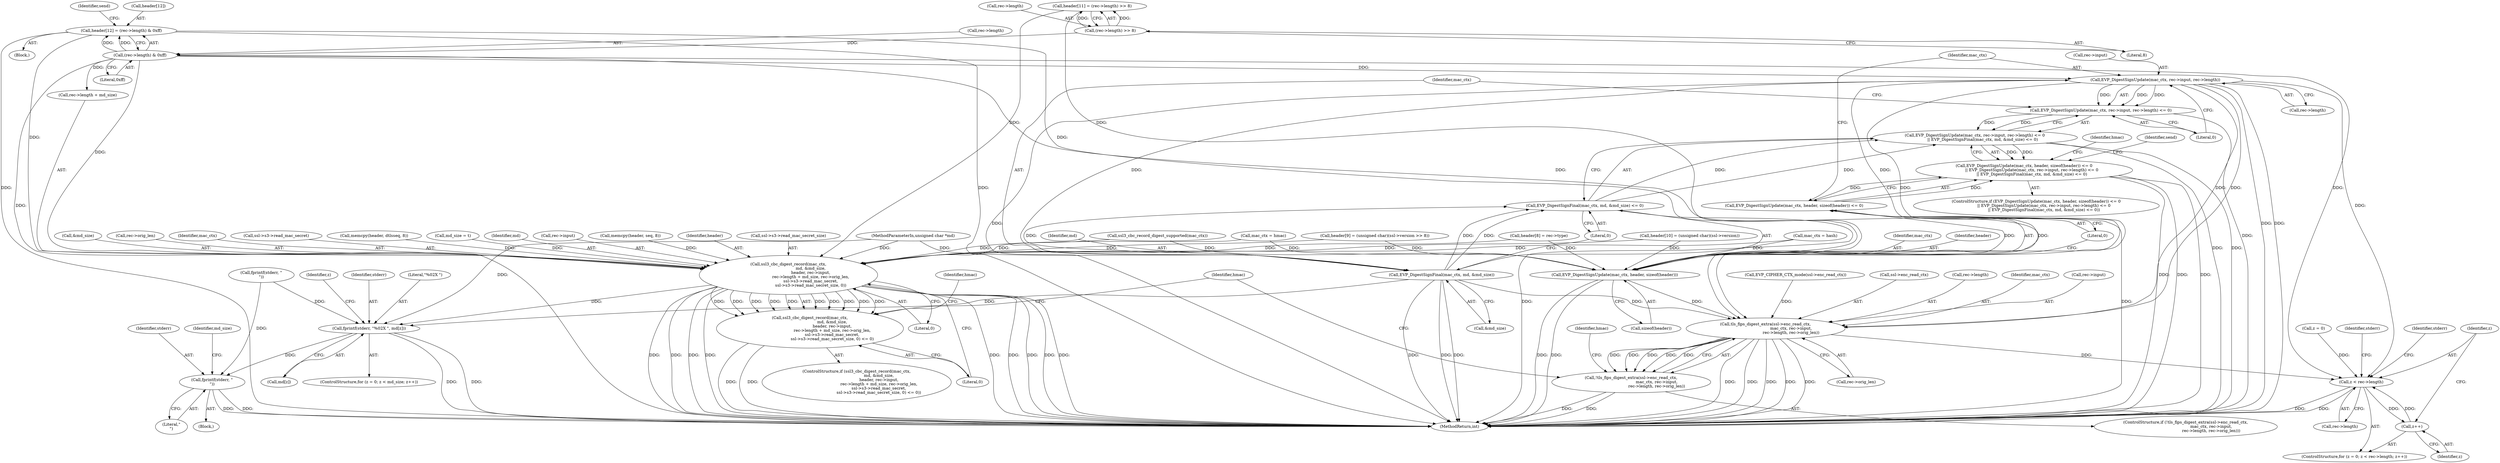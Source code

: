 digraph "0_openssl_4ad93618d26a3ea23d36ad5498ff4f59eff3a4d2_3@array" {
"1000276" [label="(Call,header[12] = (rec->length) & 0xff)"];
"1000280" [label="(Call,(rec->length) & 0xff)"];
"1000271" [label="(Call,(rec->length) >> 8)"];
"1000305" [label="(Call,ssl3_cbc_digest_record(mac_ctx,\n                                   md, &md_size,\n                                   header, rec->input,\n                                   rec->length + md_size, rec->orig_len,\n                                   ssl->s3->read_mac_secret,\n                                   ssl->s3->read_mac_secret_size, 0))"];
"1000304" [label="(Call,ssl3_cbc_digest_record(mac_ctx,\n                                   md, &md_size,\n                                   header, rec->input,\n                                   rec->length + md_size, rec->orig_len,\n                                   ssl->s3->read_mac_secret,\n                                   ssl->s3->read_mac_secret_size, 0) <= 0)"];
"1000495" [label="(Call,fprintf(stderr, \"%02X \", md[z]))"];
"1000501" [label="(Call,fprintf(stderr, \"\n\"))"];
"1000345" [label="(Call,EVP_DigestSignUpdate(mac_ctx, header, sizeof(header)))"];
"1000344" [label="(Call,EVP_DigestSignUpdate(mac_ctx, header, sizeof(header)) <= 0)"];
"1000343" [label="(Call,EVP_DigestSignUpdate(mac_ctx, header, sizeof(header)) <= 0\n            || EVP_DigestSignUpdate(mac_ctx, rec->input, rec->length) <= 0\n            || EVP_DigestSignFinal(mac_ctx, md, &md_size) <= 0)"];
"1000353" [label="(Call,EVP_DigestSignUpdate(mac_ctx, rec->input, rec->length))"];
"1000352" [label="(Call,EVP_DigestSignUpdate(mac_ctx, rec->input, rec->length) <= 0)"];
"1000351" [label="(Call,EVP_DigestSignUpdate(mac_ctx, rec->input, rec->length) <= 0\n            || EVP_DigestSignFinal(mac_ctx, md, &md_size) <= 0)"];
"1000363" [label="(Call,EVP_DigestSignFinal(mac_ctx, md, &md_size))"];
"1000362" [label="(Call,EVP_DigestSignFinal(mac_ctx, md, &md_size) <= 0)"];
"1000386" [label="(Call,tls_fips_digest_extra(ssl->enc_read_ctx,\n                                        mac_ctx, rec->input,\n                                        rec->length, rec->orig_len))"];
"1000385" [label="(Call,!tls_fips_digest_extra(ssl->enc_read_ctx,\n                                        mac_ctx, rec->input,\n                                        rec->length, rec->orig_len))"];
"1000440" [label="(Call,z < rec->length)"];
"1000445" [label="(Call,z++)"];
"1000108" [label="(Block,)"];
"1000365" [label="(Identifier,md)"];
"1000494" [label="(Identifier,z)"];
"1000391" [label="(Call,rec->input)"];
"1000308" [label="(Call,&md_size)"];
"1000288" [label="(Identifier,send)"];
"1000371" [label="(Identifier,hmac)"];
"1000295" [label="(Call,EVP_CIPHER_CTX_mode(ssl->enc_read_ctx))"];
"1000402" [label="(Identifier,hmac)"];
"1000506" [label="(MethodReturn,int)"];
"1000362" [label="(Call,EVP_DigestSignFinal(mac_ctx, md, &md_size) <= 0)"];
"1000363" [label="(Call,EVP_DigestSignFinal(mac_ctx, md, &md_size))"];
"1000304" [label="(Call,ssl3_cbc_digest_record(mac_ctx,\n                                   md, &md_size,\n                                   header, rec->input,\n                                   rec->length + md_size, rec->orig_len,\n                                   ssl->s3->read_mac_secret,\n                                   ssl->s3->read_mac_secret_size, 0) <= 0)"];
"1000495" [label="(Call,fprintf(stderr, \"%02X \", md[z]))"];
"1000345" [label="(Call,EVP_DigestSignUpdate(mac_ctx, header, sizeof(header)))"];
"1000505" [label="(Identifier,md_size)"];
"1000352" [label="(Call,EVP_DigestSignUpdate(mac_ctx, rec->input, rec->length) <= 0)"];
"1000336" [label="(Identifier,hmac)"];
"1000271" [label="(Call,(rec->length) >> 8)"];
"1000436" [label="(ControlStructure,for (z = 0; z < rec->length; z++))"];
"1000314" [label="(Call,rec->length + md_size)"];
"1000361" [label="(Literal,0)"];
"1000307" [label="(Identifier,md)"];
"1000437" [label="(Call,z = 0)"];
"1000277" [label="(Call,header[12])"];
"1000502" [label="(Identifier,stderr)"];
"1000455" [label="(Call,fprintf(stderr, \"\n\"))"];
"1000498" [label="(Call,md[z])"];
"1000275" [label="(Literal,8)"];
"1000354" [label="(Identifier,mac_ctx)"];
"1000311" [label="(Call,rec->input)"];
"1000236" [label="(Call,memcpy(header, seq, 8))"];
"1000178" [label="(Call,mac_ctx = hash)"];
"1000319" [label="(Call,rec->orig_len)"];
"1000346" [label="(Identifier,mac_ctx)"];
"1000322" [label="(Call,ssl->s3->read_mac_secret)"];
"1000366" [label="(Call,&md_size)"];
"1000231" [label="(Call,memcpy(header, dtlsseq, 8))"];
"1000172" [label="(Call,md_size = t)"];
"1000353" [label="(Call,EVP_DigestSignUpdate(mac_ctx, rec->input, rec->length))"];
"1000344" [label="(Call,EVP_DigestSignUpdate(mac_ctx, header, sizeof(header)) <= 0)"];
"1000280" [label="(Call,(rec->length) & 0xff)"];
"1000351" [label="(Call,EVP_DigestSignUpdate(mac_ctx, rec->input, rec->length) <= 0\n            || EVP_DigestSignFinal(mac_ctx, md, &md_size) <= 0)"];
"1000386" [label="(Call,tls_fips_digest_extra(ssl->enc_read_ctx,\n                                        mac_ctx, rec->input,\n                                        rec->length, rec->orig_len))"];
"1000448" [label="(Identifier,stderr)"];
"1000446" [label="(Identifier,z)"];
"1000497" [label="(Literal,\"%02X \")"];
"1000385" [label="(Call,!tls_fips_digest_extra(ssl->enc_read_ctx,\n                                        mac_ctx, rec->input,\n                                        rec->length, rec->orig_len))"];
"1000368" [label="(Literal,0)"];
"1000355" [label="(Call,rec->input)"];
"1000106" [label="(MethodParameterIn,unsigned char *md)"];
"1000486" [label="(ControlStructure,for (z = 0; z < md_size; z++))"];
"1000332" [label="(Literal,0)"];
"1000240" [label="(Call,header[8] = rec->type)"];
"1000276" [label="(Call,header[12] = (rec->length) & 0xff)"];
"1000300" [label="(Call,ssl3_cbc_record_digest_supported(mac_ctx))"];
"1000407" [label="(Identifier,hmac)"];
"1000387" [label="(Call,ssl->enc_read_ctx)"];
"1000342" [label="(ControlStructure,if (EVP_DigestSignUpdate(mac_ctx, header, sizeof(header)) <= 0\n            || EVP_DigestSignUpdate(mac_ctx, rec->input, rec->length) <= 0\n            || EVP_DigestSignFinal(mac_ctx, md, &md_size) <= 0))"];
"1000272" [label="(Call,rec->length)"];
"1000198" [label="(Call,mac_ctx = hmac)"];
"1000310" [label="(Identifier,header)"];
"1000348" [label="(Call,sizeof(header))"];
"1000442" [label="(Call,rec->length)"];
"1000501" [label="(Call,fprintf(stderr, \"\n\"))"];
"1000364" [label="(Identifier,mac_ctx)"];
"1000397" [label="(Call,rec->orig_len)"];
"1000305" [label="(Call,ssl3_cbc_digest_record(mac_ctx,\n                                   md, &md_size,\n                                   header, rec->input,\n                                   rec->length + md_size, rec->orig_len,\n                                   ssl->s3->read_mac_secret,\n                                   ssl->s3->read_mac_secret_size, 0))"];
"1000503" [label="(Literal,\"\n\")"];
"1000327" [label="(Call,ssl->s3->read_mac_secret_size)"];
"1000496" [label="(Identifier,stderr)"];
"1000343" [label="(Call,EVP_DigestSignUpdate(mac_ctx, header, sizeof(header)) <= 0\n            || EVP_DigestSignUpdate(mac_ctx, rec->input, rec->length) <= 0\n            || EVP_DigestSignFinal(mac_ctx, md, &md_size) <= 0)"];
"1000456" [label="(Identifier,stderr)"];
"1000247" [label="(Call,header[9] = (unsigned char)(ssl->version >> 8))"];
"1000394" [label="(Call,rec->length)"];
"1000267" [label="(Call,header[11] = (rec->length) >> 8)"];
"1000303" [label="(ControlStructure,if (ssl3_cbc_digest_record(mac_ctx,\n                                   md, &md_size,\n                                   header, rec->input,\n                                   rec->length + md_size, rec->orig_len,\n                                   ssl->s3->read_mac_secret,\n                                   ssl->s3->read_mac_secret_size, 0) <= 0))"];
"1000347" [label="(Identifier,header)"];
"1000333" [label="(Literal,0)"];
"1000284" [label="(Literal,0xff)"];
"1000440" [label="(Call,z < rec->length)"];
"1000258" [label="(Call,header[10] = (unsigned char)(ssl->version))"];
"1000441" [label="(Identifier,z)"];
"1000281" [label="(Call,rec->length)"];
"1000390" [label="(Identifier,mac_ctx)"];
"1000306" [label="(Identifier,mac_ctx)"];
"1000350" [label="(Literal,0)"];
"1000378" [label="(Identifier,send)"];
"1000358" [label="(Call,rec->length)"];
"1000445" [label="(Call,z++)"];
"1000384" [label="(ControlStructure,if (!tls_fips_digest_extra(ssl->enc_read_ctx,\n                                        mac_ctx, rec->input,\n                                        rec->length, rec->orig_len)))"];
"1000484" [label="(Block,)"];
"1000276" -> "1000108"  [label="AST: "];
"1000276" -> "1000280"  [label="CFG: "];
"1000277" -> "1000276"  [label="AST: "];
"1000280" -> "1000276"  [label="AST: "];
"1000288" -> "1000276"  [label="CFG: "];
"1000276" -> "1000506"  [label="DDG: "];
"1000276" -> "1000506"  [label="DDG: "];
"1000280" -> "1000276"  [label="DDG: "];
"1000280" -> "1000276"  [label="DDG: "];
"1000276" -> "1000305"  [label="DDG: "];
"1000276" -> "1000345"  [label="DDG: "];
"1000280" -> "1000284"  [label="CFG: "];
"1000281" -> "1000280"  [label="AST: "];
"1000284" -> "1000280"  [label="AST: "];
"1000280" -> "1000506"  [label="DDG: "];
"1000271" -> "1000280"  [label="DDG: "];
"1000280" -> "1000305"  [label="DDG: "];
"1000280" -> "1000314"  [label="DDG: "];
"1000280" -> "1000353"  [label="DDG: "];
"1000280" -> "1000386"  [label="DDG: "];
"1000280" -> "1000440"  [label="DDG: "];
"1000271" -> "1000267"  [label="AST: "];
"1000271" -> "1000275"  [label="CFG: "];
"1000272" -> "1000271"  [label="AST: "];
"1000275" -> "1000271"  [label="AST: "];
"1000267" -> "1000271"  [label="CFG: "];
"1000271" -> "1000267"  [label="DDG: "];
"1000271" -> "1000267"  [label="DDG: "];
"1000305" -> "1000304"  [label="AST: "];
"1000305" -> "1000332"  [label="CFG: "];
"1000306" -> "1000305"  [label="AST: "];
"1000307" -> "1000305"  [label="AST: "];
"1000308" -> "1000305"  [label="AST: "];
"1000310" -> "1000305"  [label="AST: "];
"1000311" -> "1000305"  [label="AST: "];
"1000314" -> "1000305"  [label="AST: "];
"1000319" -> "1000305"  [label="AST: "];
"1000322" -> "1000305"  [label="AST: "];
"1000327" -> "1000305"  [label="AST: "];
"1000332" -> "1000305"  [label="AST: "];
"1000333" -> "1000305"  [label="CFG: "];
"1000305" -> "1000506"  [label="DDG: "];
"1000305" -> "1000506"  [label="DDG: "];
"1000305" -> "1000506"  [label="DDG: "];
"1000305" -> "1000506"  [label="DDG: "];
"1000305" -> "1000506"  [label="DDG: "];
"1000305" -> "1000506"  [label="DDG: "];
"1000305" -> "1000506"  [label="DDG: "];
"1000305" -> "1000506"  [label="DDG: "];
"1000305" -> "1000506"  [label="DDG: "];
"1000305" -> "1000304"  [label="DDG: "];
"1000305" -> "1000304"  [label="DDG: "];
"1000305" -> "1000304"  [label="DDG: "];
"1000305" -> "1000304"  [label="DDG: "];
"1000305" -> "1000304"  [label="DDG: "];
"1000305" -> "1000304"  [label="DDG: "];
"1000305" -> "1000304"  [label="DDG: "];
"1000305" -> "1000304"  [label="DDG: "];
"1000305" -> "1000304"  [label="DDG: "];
"1000305" -> "1000304"  [label="DDG: "];
"1000178" -> "1000305"  [label="DDG: "];
"1000300" -> "1000305"  [label="DDG: "];
"1000198" -> "1000305"  [label="DDG: "];
"1000106" -> "1000305"  [label="DDG: "];
"1000236" -> "1000305"  [label="DDG: "];
"1000267" -> "1000305"  [label="DDG: "];
"1000231" -> "1000305"  [label="DDG: "];
"1000240" -> "1000305"  [label="DDG: "];
"1000258" -> "1000305"  [label="DDG: "];
"1000247" -> "1000305"  [label="DDG: "];
"1000172" -> "1000305"  [label="DDG: "];
"1000305" -> "1000495"  [label="DDG: "];
"1000304" -> "1000303"  [label="AST: "];
"1000304" -> "1000333"  [label="CFG: "];
"1000333" -> "1000304"  [label="AST: "];
"1000336" -> "1000304"  [label="CFG: "];
"1000407" -> "1000304"  [label="CFG: "];
"1000304" -> "1000506"  [label="DDG: "];
"1000304" -> "1000506"  [label="DDG: "];
"1000495" -> "1000486"  [label="AST: "];
"1000495" -> "1000498"  [label="CFG: "];
"1000496" -> "1000495"  [label="AST: "];
"1000497" -> "1000495"  [label="AST: "];
"1000498" -> "1000495"  [label="AST: "];
"1000494" -> "1000495"  [label="CFG: "];
"1000495" -> "1000506"  [label="DDG: "];
"1000495" -> "1000506"  [label="DDG: "];
"1000455" -> "1000495"  [label="DDG: "];
"1000363" -> "1000495"  [label="DDG: "];
"1000106" -> "1000495"  [label="DDG: "];
"1000495" -> "1000501"  [label="DDG: "];
"1000501" -> "1000484"  [label="AST: "];
"1000501" -> "1000503"  [label="CFG: "];
"1000502" -> "1000501"  [label="AST: "];
"1000503" -> "1000501"  [label="AST: "];
"1000505" -> "1000501"  [label="CFG: "];
"1000501" -> "1000506"  [label="DDG: "];
"1000501" -> "1000506"  [label="DDG: "];
"1000455" -> "1000501"  [label="DDG: "];
"1000345" -> "1000344"  [label="AST: "];
"1000345" -> "1000348"  [label="CFG: "];
"1000346" -> "1000345"  [label="AST: "];
"1000347" -> "1000345"  [label="AST: "];
"1000348" -> "1000345"  [label="AST: "];
"1000350" -> "1000345"  [label="CFG: "];
"1000345" -> "1000506"  [label="DDG: "];
"1000345" -> "1000506"  [label="DDG: "];
"1000345" -> "1000344"  [label="DDG: "];
"1000345" -> "1000344"  [label="DDG: "];
"1000178" -> "1000345"  [label="DDG: "];
"1000300" -> "1000345"  [label="DDG: "];
"1000198" -> "1000345"  [label="DDG: "];
"1000267" -> "1000345"  [label="DDG: "];
"1000240" -> "1000345"  [label="DDG: "];
"1000258" -> "1000345"  [label="DDG: "];
"1000247" -> "1000345"  [label="DDG: "];
"1000345" -> "1000353"  [label="DDG: "];
"1000345" -> "1000386"  [label="DDG: "];
"1000344" -> "1000343"  [label="AST: "];
"1000344" -> "1000350"  [label="CFG: "];
"1000350" -> "1000344"  [label="AST: "];
"1000354" -> "1000344"  [label="CFG: "];
"1000343" -> "1000344"  [label="CFG: "];
"1000344" -> "1000506"  [label="DDG: "];
"1000344" -> "1000343"  [label="DDG: "];
"1000344" -> "1000343"  [label="DDG: "];
"1000343" -> "1000342"  [label="AST: "];
"1000343" -> "1000351"  [label="CFG: "];
"1000351" -> "1000343"  [label="AST: "];
"1000371" -> "1000343"  [label="CFG: "];
"1000378" -> "1000343"  [label="CFG: "];
"1000343" -> "1000506"  [label="DDG: "];
"1000343" -> "1000506"  [label="DDG: "];
"1000343" -> "1000506"  [label="DDG: "];
"1000351" -> "1000343"  [label="DDG: "];
"1000351" -> "1000343"  [label="DDG: "];
"1000353" -> "1000352"  [label="AST: "];
"1000353" -> "1000358"  [label="CFG: "];
"1000354" -> "1000353"  [label="AST: "];
"1000355" -> "1000353"  [label="AST: "];
"1000358" -> "1000353"  [label="AST: "];
"1000361" -> "1000353"  [label="CFG: "];
"1000353" -> "1000506"  [label="DDG: "];
"1000353" -> "1000506"  [label="DDG: "];
"1000353" -> "1000506"  [label="DDG: "];
"1000353" -> "1000352"  [label="DDG: "];
"1000353" -> "1000352"  [label="DDG: "];
"1000353" -> "1000352"  [label="DDG: "];
"1000353" -> "1000363"  [label="DDG: "];
"1000353" -> "1000386"  [label="DDG: "];
"1000353" -> "1000386"  [label="DDG: "];
"1000353" -> "1000386"  [label="DDG: "];
"1000353" -> "1000440"  [label="DDG: "];
"1000352" -> "1000351"  [label="AST: "];
"1000352" -> "1000361"  [label="CFG: "];
"1000361" -> "1000352"  [label="AST: "];
"1000364" -> "1000352"  [label="CFG: "];
"1000351" -> "1000352"  [label="CFG: "];
"1000352" -> "1000506"  [label="DDG: "];
"1000352" -> "1000351"  [label="DDG: "];
"1000352" -> "1000351"  [label="DDG: "];
"1000351" -> "1000362"  [label="CFG: "];
"1000362" -> "1000351"  [label="AST: "];
"1000351" -> "1000506"  [label="DDG: "];
"1000351" -> "1000506"  [label="DDG: "];
"1000362" -> "1000351"  [label="DDG: "];
"1000362" -> "1000351"  [label="DDG: "];
"1000363" -> "1000362"  [label="AST: "];
"1000363" -> "1000366"  [label="CFG: "];
"1000364" -> "1000363"  [label="AST: "];
"1000365" -> "1000363"  [label="AST: "];
"1000366" -> "1000363"  [label="AST: "];
"1000368" -> "1000363"  [label="CFG: "];
"1000363" -> "1000506"  [label="DDG: "];
"1000363" -> "1000506"  [label="DDG: "];
"1000363" -> "1000506"  [label="DDG: "];
"1000363" -> "1000362"  [label="DDG: "];
"1000363" -> "1000362"  [label="DDG: "];
"1000363" -> "1000362"  [label="DDG: "];
"1000106" -> "1000363"  [label="DDG: "];
"1000363" -> "1000386"  [label="DDG: "];
"1000362" -> "1000368"  [label="CFG: "];
"1000368" -> "1000362"  [label="AST: "];
"1000362" -> "1000506"  [label="DDG: "];
"1000386" -> "1000385"  [label="AST: "];
"1000386" -> "1000397"  [label="CFG: "];
"1000387" -> "1000386"  [label="AST: "];
"1000390" -> "1000386"  [label="AST: "];
"1000391" -> "1000386"  [label="AST: "];
"1000394" -> "1000386"  [label="AST: "];
"1000397" -> "1000386"  [label="AST: "];
"1000385" -> "1000386"  [label="CFG: "];
"1000386" -> "1000506"  [label="DDG: "];
"1000386" -> "1000506"  [label="DDG: "];
"1000386" -> "1000506"  [label="DDG: "];
"1000386" -> "1000506"  [label="DDG: "];
"1000386" -> "1000506"  [label="DDG: "];
"1000386" -> "1000385"  [label="DDG: "];
"1000386" -> "1000385"  [label="DDG: "];
"1000386" -> "1000385"  [label="DDG: "];
"1000386" -> "1000385"  [label="DDG: "];
"1000386" -> "1000385"  [label="DDG: "];
"1000295" -> "1000386"  [label="DDG: "];
"1000386" -> "1000440"  [label="DDG: "];
"1000385" -> "1000384"  [label="AST: "];
"1000402" -> "1000385"  [label="CFG: "];
"1000407" -> "1000385"  [label="CFG: "];
"1000385" -> "1000506"  [label="DDG: "];
"1000385" -> "1000506"  [label="DDG: "];
"1000440" -> "1000436"  [label="AST: "];
"1000440" -> "1000442"  [label="CFG: "];
"1000441" -> "1000440"  [label="AST: "];
"1000442" -> "1000440"  [label="AST: "];
"1000448" -> "1000440"  [label="CFG: "];
"1000456" -> "1000440"  [label="CFG: "];
"1000440" -> "1000506"  [label="DDG: "];
"1000440" -> "1000506"  [label="DDG: "];
"1000437" -> "1000440"  [label="DDG: "];
"1000445" -> "1000440"  [label="DDG: "];
"1000440" -> "1000445"  [label="DDG: "];
"1000445" -> "1000436"  [label="AST: "];
"1000445" -> "1000446"  [label="CFG: "];
"1000446" -> "1000445"  [label="AST: "];
"1000441" -> "1000445"  [label="CFG: "];
}
